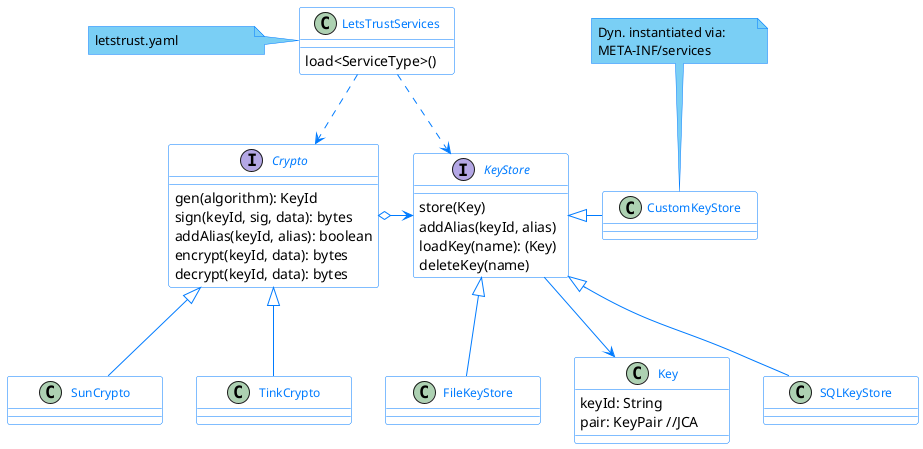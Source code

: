 @startuml
'https://plantuml.com/class-diagram

skinparam classFontColor 007BFF
skinparam classFontSize 12
skinparam classFontName Aapex
skinparam backgroundColor white
skinparam minClassWidth 155
skinparam nodesep 34
skinparam ranksep 70

skinparam class {
BorderColor 007BFF
ArrowColor 007BFF
BackgroundColor white
}

skinparam interface {
BorderColor 007BFF
ArrowColor 007BFF
}

skinparam note {
BorderColor 007BFF
BackgroundColor 7ACFF5
}

note as ConfNote
  letstrust.yaml
end note

class LetsTrustServices {
load<ServiceType>()
}

ConfNote -right- LetsTrustServices

LetsTrustServices ..> Crypto
LetsTrustServices ..> KeyStore

interface Crypto  {
gen(algorithm): KeyId
sign(keyId, sig, data): bytes
addAlias(keyId, alias): boolean
encrypt(keyId, data): bytes
decrypt(keyId, data): bytes
}

interface KeyStore {
store(Key)
addAlias(keyId, alias)
loadKey(name): (Key)
deleteKey(name)
}

class Key {
keyId: String
pair: KeyPair //JCA
}

KeyStore --> Key

class SQLKeyStore  {}
class FileKeyStore  {}
class CustomKeyStore  {}

note as CustomKeyStoreNote
  Dyn. instantiated via:
  META-INF/services
end note

CustomKeyStoreNote --> CustomKeyStore

KeyStore <|-right- CustomKeyStore
KeyStore <|-- SQLKeyStore
KeyStore <|-- FileKeyStore


Crypto <|-- SunCrypto
Crypto <|-- TinkCrypto

Crypto o-right-> KeyStore




@enduml
